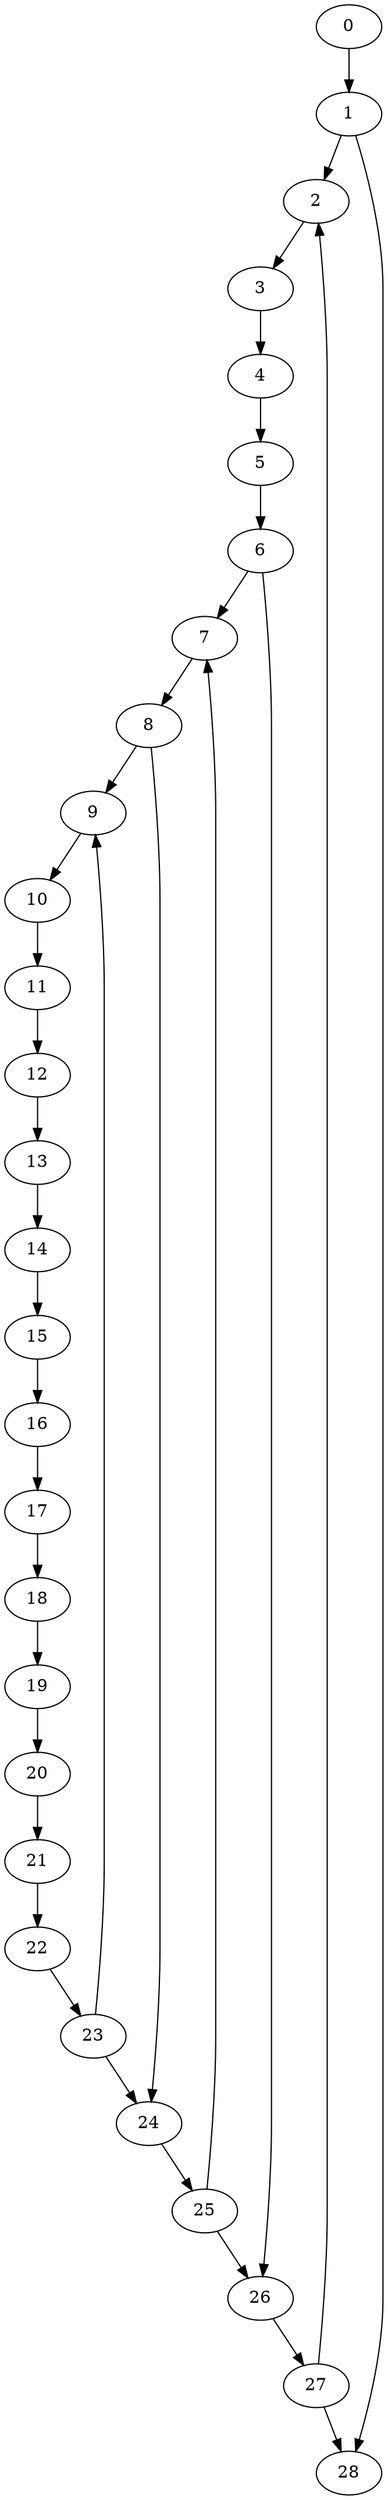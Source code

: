 digraph {
    0 [ ]
    1 [ ]
    2 [ ]
    3 [ ]
    4 [ ]
    5 [ ]
    6 [ ]
    7 [ ]
    8 [ ]
    9 [ ]
    10 [ ]
    11 [ ]
    12 [ ]
    13 [ ]
    14 [ ]
    15 [ ]
    16 [ ]
    17 [ ]
    18 [ ]
    19 [ ]
    20 [ ]
    21 [ ]
    22 [ ]
    23 [ ]
    24 [ ]
    25 [ ]
    26 [ ]
    27 [ ]
    28 [ ]
    0 -> 1 [ ]
    1 -> 2 [ ]
    27 -> 2 [ ]
    2 -> 3 [ ]
    3 -> 4 [ ]
    4 -> 5 [ ]
    5 -> 6 [ ]
    6 -> 7 [ ]
    25 -> 7 [ ]
    7 -> 8 [ ]
    8 -> 9 [ ]
    23 -> 9 [ ]
    9 -> 10 [ ]
    10 -> 11 [ ]
    11 -> 12 [ ]
    12 -> 13 [ ]
    13 -> 14 [ ]
    14 -> 15 [ ]
    15 -> 16 [ ]
    16 -> 17 [ ]
    17 -> 18 [ ]
    18 -> 19 [ ]
    19 -> 20 [ ]
    20 -> 21 [ ]
    21 -> 22 [ ]
    22 -> 23 [ ]
    8 -> 24 [ ]
    23 -> 24 [ ]
    24 -> 25 [ ]
    6 -> 26 [ ]
    25 -> 26 [ ]
    26 -> 27 [ ]
    1 -> 28 [ ]
    27 -> 28 [ ]
}

